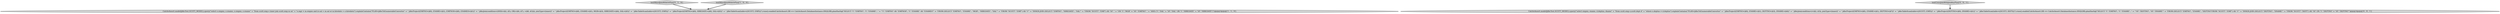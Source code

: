 digraph {
2 [style = filled, label = "testMixedJoinWithOrPlan['0', '1', '0']", fillcolor = lightgray, shape = diamond image = "AAA0AAABBB2BBB"];
3 [style = filled, label = "testCrossJoinWithJoinKeyPlan['0', '0', '1']", fillcolor = lightgray, shape = diamond image = "AAA0AAABBB3BBB"];
0 [style = filled, label = "CalciteAssert.model(JdbcTest.SCOTT_MODEL).query(\"select e.empno, e.ename, e.empno, e.ename\" + \"from scott.emp e inner join scott.emp m on\" + \"e.mgr = m.empno and (e.sal > m.sal or m.hiredate > e.hiredate)\").explainContains(\"PLAN=JdbcToEnumerableConverter\" + \" JdbcProject(EMPNO=($0(, ENAME=($1(, EMPNO0=($0(, ENAME0=($1()\" + \" JdbcJoin(condition=(AND(=($2, $5), OR(>($4, $7), >($6, $3)))(, joinType=(inner()\" + \" JdbcProject(EMPNO=($0(, ENAME=($1(, MGR=($3(, HIREDATE=($4(, SAL=($5()\" + \" JdbcTableScan(table=((SCOTT, EMP(()\" + \" JdbcProject(EMPNO=($0(, HIREDATE=($4(, SAL=($5()\" + \" JdbcTableScan(table=((SCOTT, EMP(()\").runs().enable(CalciteAssert.DB == CalciteAssert.DatabaseInstance.HSQLDB).planHasSql(\"SELECT \"t\".\"EMPNO\", \"t\".\"ENAME\", \" + \"\"t\".\"EMPNO\" AS \"EMPNO0\", \"t\".\"ENAME\" AS \"ENAME0\"\" + \"FROM (SELECT \"EMPNO\", \"ENAME\", \"MGR\", \"HIREDATE\", \"SAL\"\" + \"FROM \"SCOTT\".\"EMP\") AS \"t\"\" + \"INNER JOIN (SELECT \"EMPNO\", \"HIREDATE\", \"SAL\"\" + \"FROM \"SCOTT\".\"EMP\") AS \"t0\" \" + \"ON \"t\".\"MGR\" = \"t0\".\"EMPNO\" \" + \"AND (\"t\".\"SAL\" > \"t0\".\"SAL\" OR \"t\".\"HIREDATE\" < \"t0\".\"HIREDATE\")\")@@@3@@@['1', '1', '0']", fillcolor = lightgray, shape = ellipse image = "AAA0AAABBB1BBB"];
4 [style = filled, label = "CalciteAssert.model(JdbcTest.SCOTT_MODEL).query(\"select empno, ename, d.deptno, dname\" + \"from scott.emp e,scott.dept d\" + \"where e.deptno = d.deptno\").explainContains(\"PLAN=JdbcToEnumerableConverter\" + \" JdbcProject(EMPNO=($0(, ENAME=($1(, DEPTNO=($3(, DNAME=($4()\" + \" JdbcJoin(condition=(=($2, $3)(, joinType=(inner()\" + \" JdbcProject(EMPNO=($0(, ENAME=($1(, DEPTNO=($7()\" + \" JdbcTableScan(table=((SCOTT, EMP(()\" + \" JdbcProject(DEPTNO=($0(, DNAME=($1()\" + \" JdbcTableScan(table=((SCOTT, DEPT(()\").runs().enable(CalciteAssert.DB == CalciteAssert.DatabaseInstance.HSQLDB).planHasSql(\"SELECT \"t\".\"EMPNO\", \"t\".\"ENAME\", \" + \"\"t0\".\"DEPTNO\", \"t0\".\"DNAME\"\" + \"FROM (SELECT \"EMPNO\", \"ENAME\", \"DEPTNO\"FROM \"SCOTT\".\"EMP\") AS \"t\"\" + \"INNER JOIN (SELECT \"DEPTNO\", \"DNAME\"\" + \"FROM \"SCOTT\".\"DEPT\") AS \"t0\" ON \"t\".\"DEPTNO\" = \"t0\".\"DEPTNO\"\")@@@3@@@['0', '0', '1']", fillcolor = lightgray, shape = ellipse image = "AAA0AAABBB3BBB"];
1 [style = filled, label = "testMixedJoinWithOrPlan['1', '0', '0']", fillcolor = lightgray, shape = diamond image = "AAA0AAABBB1BBB"];
2->0 [style = bold, label=""];
1->0 [style = bold, label=""];
3->4 [style = bold, label=""];
}
